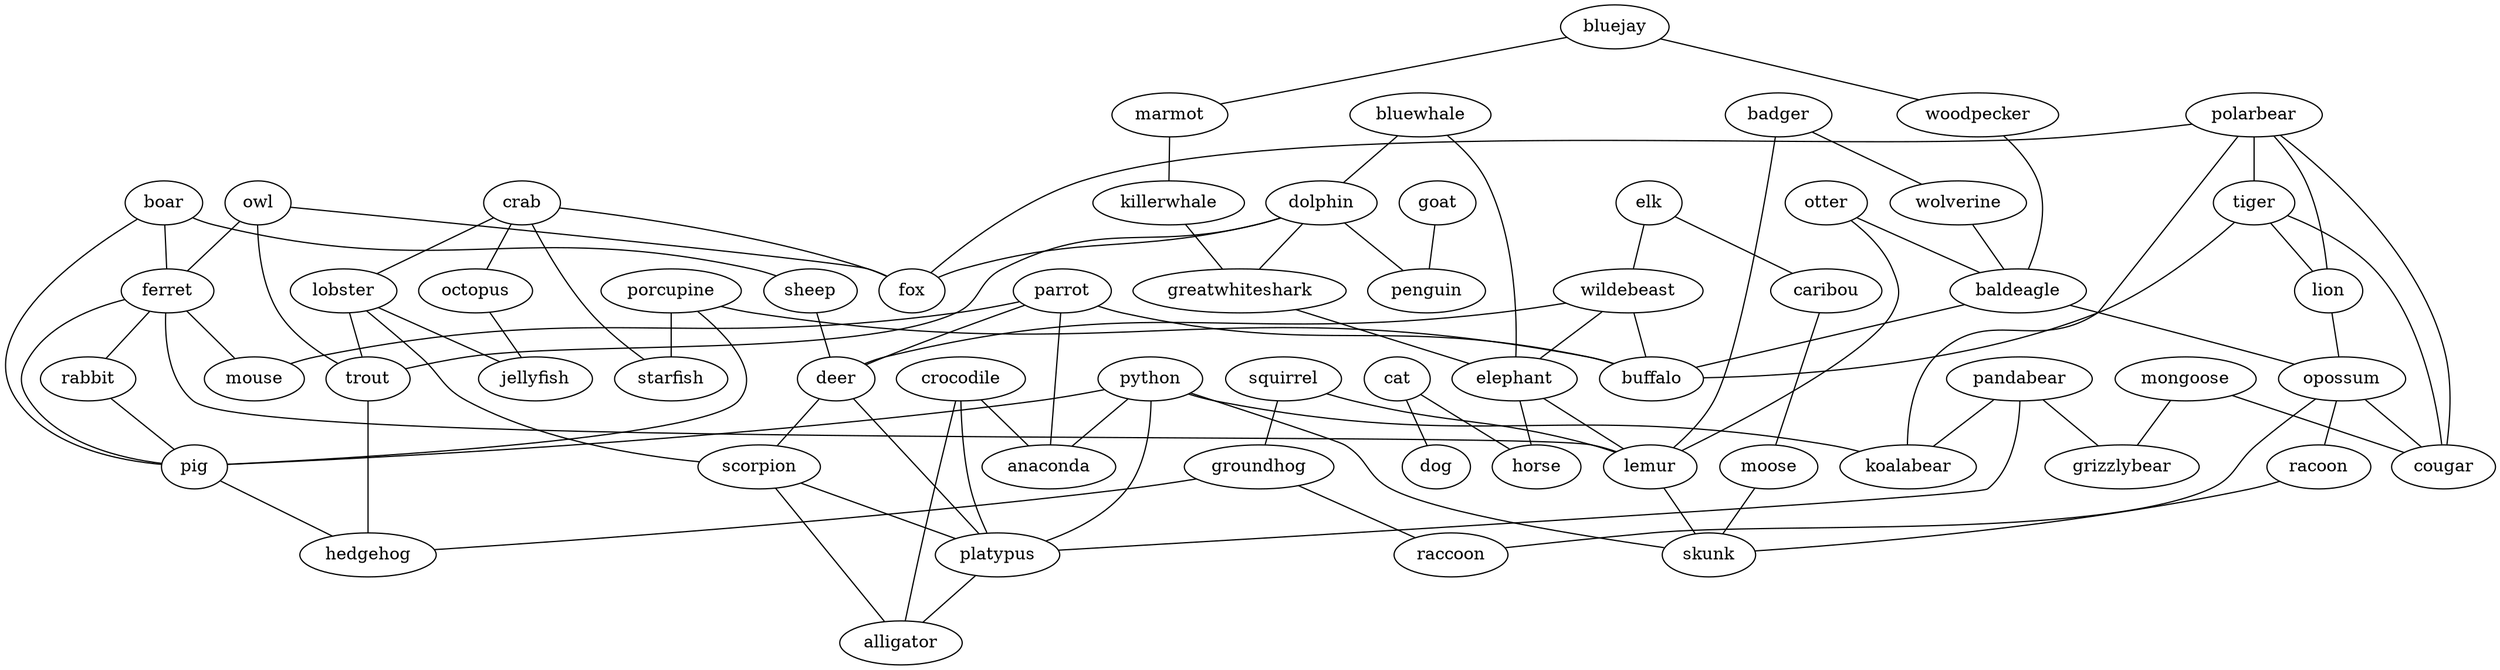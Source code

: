 strict graph G {
owl;
pandabear;
crocodile;
mongoose;
boar;
badger;
sheep;
elk;
crab;
polarbear;
porcupine;
grizzlybear;
squirrel;
starfish;
python;
caribou;
tiger;
ferret;
rabbit;
otter;
parrot;
bluejay;
cat;
wildebeast;
bluewhale;
marmot;
dolphin;
deer;
pig;
lion;
lobster;
anaconda;
woodpecker;
mouse;
killerwhale;
fox;
greatwhiteshark;
wolverine;
baldeagle;
elephant;
goat;
trout;
moose;
octopus;
scorpion;
horse;
opossum;
jellyfish;
racoon;
koalabear;
penguin;
cougar;
groundhog;
lemur;
platypus;
dog;
alligator;
raccoon;
skunk;
buffalo;
hedgehog;
owl -- ferret  [weight=1];
owl -- fox  [weight=1];
owl -- trout  [weight=1];
pandabear -- grizzlybear  [weight=1];
pandabear -- platypus  [weight=1];
pandabear -- koalabear  [weight=1];
crocodile -- alligator  [weight=1];
crocodile -- platypus  [weight=1];
crocodile -- anaconda  [weight=1];
mongoose -- cougar  [weight=1];
mongoose -- grizzlybear  [weight=1];
boar -- sheep  [weight=1];
boar -- ferret  [weight=1];
boar -- pig  [weight=1];
badger -- wolverine  [weight=1];
badger -- lemur  [weight=1];
sheep -- deer  [weight=1];
elk -- wildebeast  [weight=1];
elk -- caribou  [weight=1];
crab -- lobster  [weight=1];
crab -- fox  [weight=1];
crab -- octopus  [weight=1];
crab -- starfish  [weight=1];
polarbear -- koalabear  [weight=1];
polarbear -- fox  [weight=1];
polarbear -- tiger  [weight=1];
polarbear -- cougar  [weight=1];
polarbear -- lion  [weight=1];
porcupine -- buffalo  [weight=1];
porcupine -- starfish  [weight=1];
porcupine -- pig  [weight=1];
squirrel -- lemur  [weight=1];
squirrel -- groundhog  [weight=1];
python -- koalabear  [weight=1];
python -- platypus  [weight=1];
python -- pig  [weight=1];
python -- anaconda  [weight=1];
python -- skunk  [weight=1];
caribou -- moose  [weight=1];
tiger -- cougar  [weight=1];
tiger -- lion  [weight=1];
tiger -- buffalo  [weight=1];
ferret -- lemur  [weight=1];
ferret -- pig  [weight=1];
ferret -- rabbit  [weight=1];
ferret -- mouse  [weight=1];
rabbit -- pig  [weight=1];
otter -- lemur  [weight=1];
otter -- baldeagle  [weight=1];
parrot -- buffalo  [weight=1];
parrot -- mouse  [weight=1];
parrot -- deer  [weight=1];
parrot -- anaconda  [weight=1];
bluejay -- marmot  [weight=1];
bluejay -- woodpecker  [weight=1];
cat -- horse  [weight=1];
cat -- dog  [weight=1];
wildebeast -- deer  [weight=1];
wildebeast -- buffalo  [weight=1];
wildebeast -- elephant  [weight=1];
bluewhale -- dolphin  [weight=1];
bluewhale -- elephant  [weight=1];
marmot -- killerwhale  [weight=1];
dolphin -- fox  [weight=1];
dolphin -- greatwhiteshark  [weight=1];
dolphin -- penguin  [weight=1];
dolphin -- trout  [weight=1];
deer -- scorpion  [weight=1];
deer -- platypus  [weight=1];
pig -- hedgehog  [weight=1];
lion -- opossum  [weight=1];
lobster -- jellyfish  [weight=1];
lobster -- scorpion  [weight=1];
lobster -- trout  [weight=1];
woodpecker -- baldeagle  [weight=1];
killerwhale -- greatwhiteshark  [weight=1];
greatwhiteshark -- elephant  [weight=1];
wolverine -- baldeagle  [weight=1];
baldeagle -- opossum  [weight=1];
baldeagle -- buffalo  [weight=1];
elephant -- horse  [weight=1];
elephant -- lemur  [weight=1];
goat -- penguin  [weight=1];
trout -- hedgehog  [weight=1];
moose -- skunk  [weight=1];
octopus -- jellyfish  [weight=1];
scorpion -- alligator  [weight=1];
scorpion -- platypus  [weight=1];
opossum -- racoon  [weight=1];
opossum -- cougar  [weight=1];
opossum -- raccoon  [weight=1];
racoon -- skunk  [weight=1];
groundhog -- raccoon  [weight=1];
groundhog -- hedgehog  [weight=1];
lemur -- skunk  [weight=1];
platypus -- alligator  [weight=1];
}
